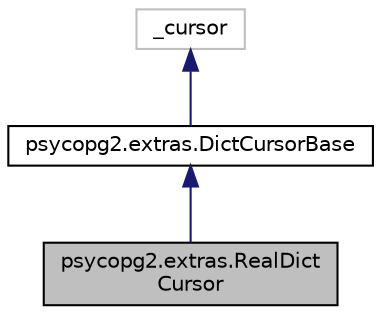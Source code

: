 digraph "psycopg2.extras.RealDictCursor"
{
 // LATEX_PDF_SIZE
  edge [fontname="Helvetica",fontsize="10",labelfontname="Helvetica",labelfontsize="10"];
  node [fontname="Helvetica",fontsize="10",shape=record];
  Node1 [label="psycopg2.extras.RealDict\lCursor",height=0.2,width=0.4,color="black", fillcolor="grey75", style="filled", fontcolor="black",tooltip=" "];
  Node2 -> Node1 [dir="back",color="midnightblue",fontsize="10",style="solid",fontname="Helvetica"];
  Node2 [label="psycopg2.extras.DictCursorBase",height=0.2,width=0.4,color="black", fillcolor="white", style="filled",URL="$classpsycopg2_1_1extras_1_1_dict_cursor_base.html",tooltip=" "];
  Node3 -> Node2 [dir="back",color="midnightblue",fontsize="10",style="solid",fontname="Helvetica"];
  Node3 [label="_cursor",height=0.2,width=0.4,color="grey75", fillcolor="white", style="filled",tooltip=" "];
}
